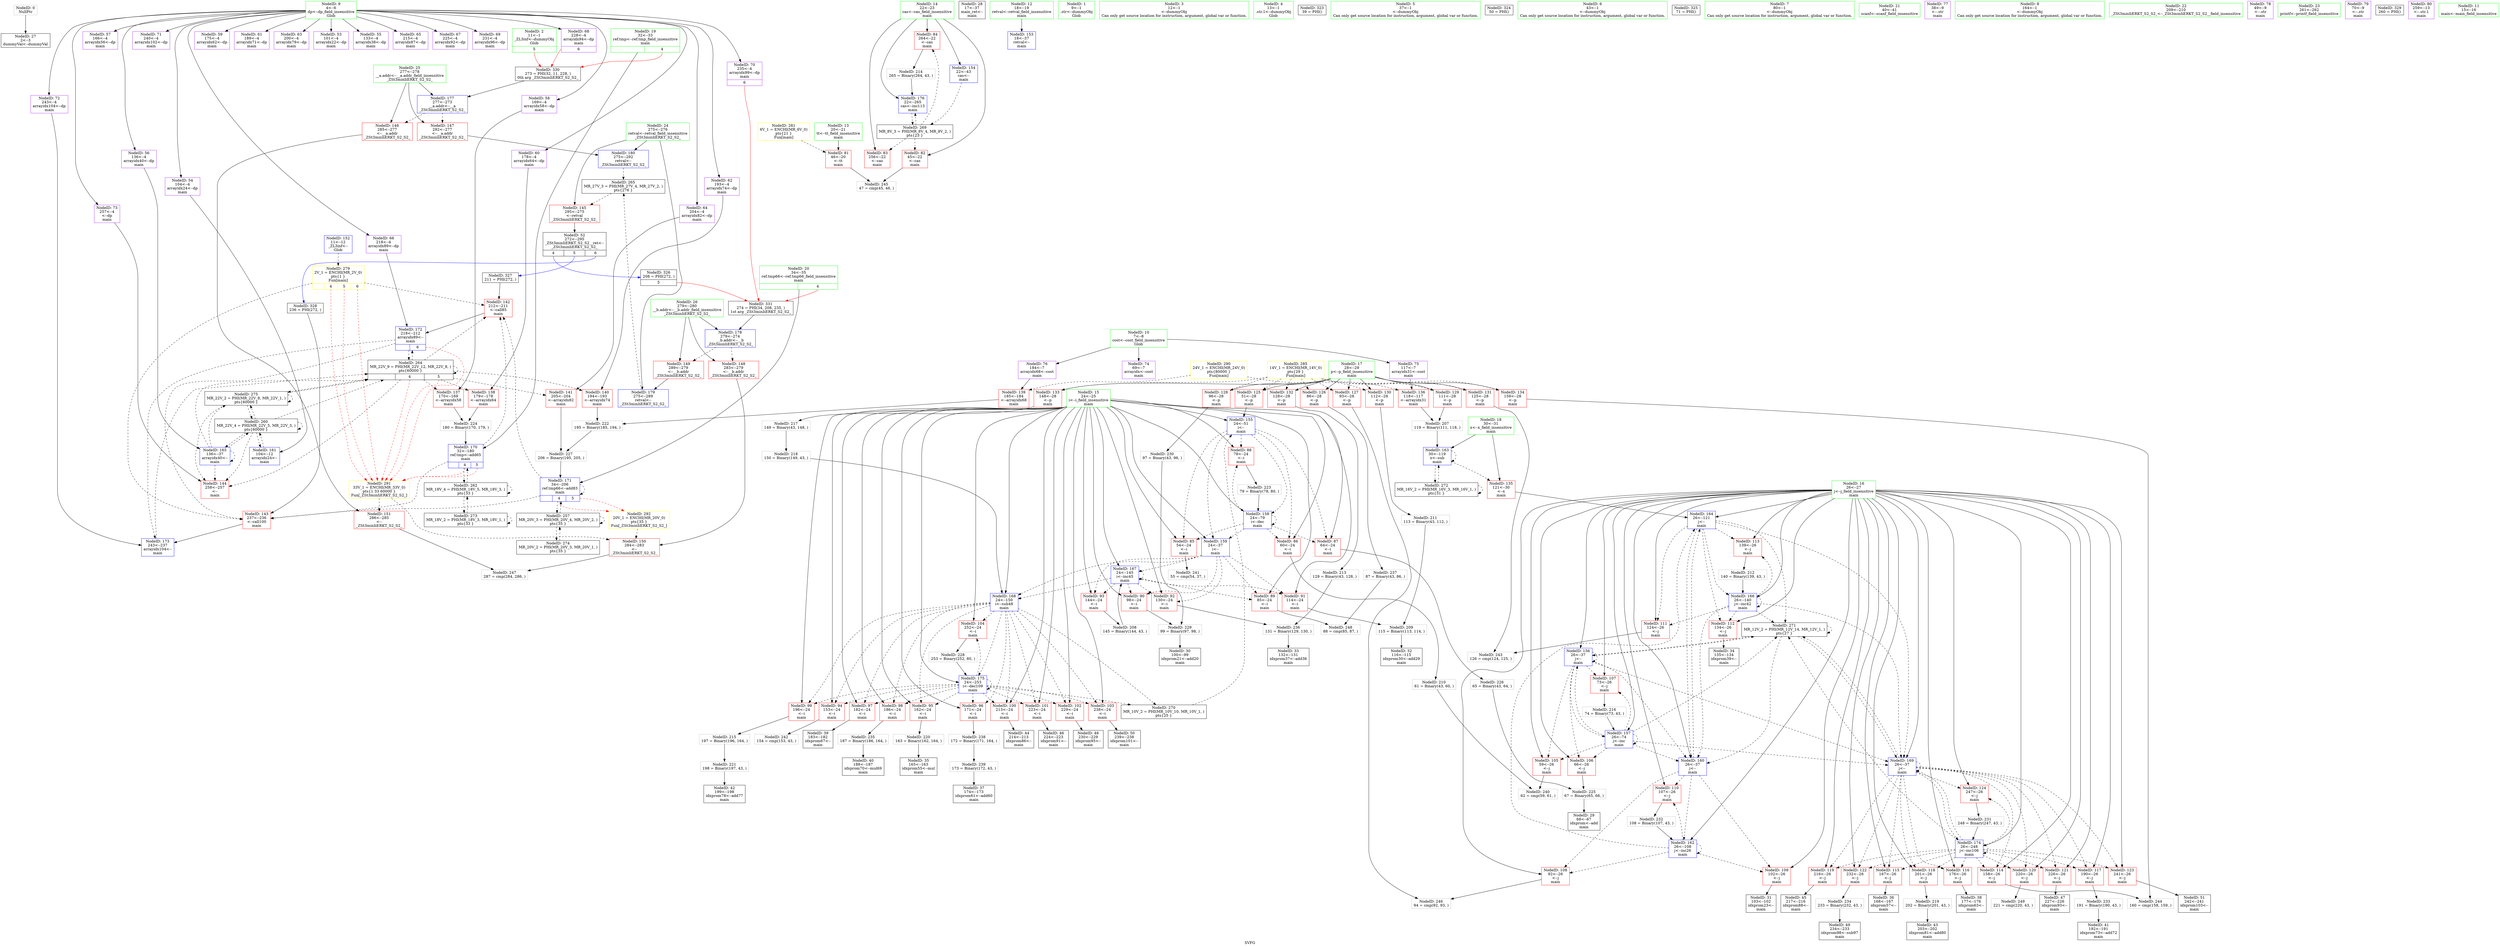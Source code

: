 digraph "SVFG" {
	label="SVFG";

	Node0x55b92430b170 [shape=record,color=grey,label="{NodeID: 0\nNullPtr}"];
	Node0x55b92430b170 -> Node0x55b92432ca40[style=solid];
	Node0x55b9243366d0 [shape=record,color=blue,label="{NodeID: 180\n275\<--292\nretval\<--\n_ZSt3minIiERKT_S2_S2_\n}"];
	Node0x55b9243366d0 -> Node0x55b92434bfc0[style=dashed];
	Node0x55b92432dc20 [shape=record,color=red,label="{NodeID: 97\n182\<--24\n\<--i\nmain\n}"];
	Node0x55b92432dc20 -> Node0x55b92432d400[style=solid];
	Node0x55b92430eec0 [shape=record,color=green,label="{NodeID: 14\n22\<--23\ncas\<--cas_field_insensitive\nmain\n}"];
	Node0x55b92430eec0 -> Node0x55b924330710[style=solid];
	Node0x55b92430eec0 -> Node0x55b9243307e0[style=solid];
	Node0x55b92430eec0 -> Node0x55b9243308b0[style=solid];
	Node0x55b92430eec0 -> Node0x55b9243351b0[style=solid];
	Node0x55b92430eec0 -> Node0x55b924336390[style=solid];
	Node0x55b92432e780 [shape=record,color=red,label="{NodeID: 111\n124\<--26\n\<--j\nmain\n}"];
	Node0x55b92432e780 -> Node0x55b924332a40[style=solid];
	Node0x55b92432cb10 [shape=record,color=black,label="{NodeID: 28\n17\<--37\nmain_ret\<--\nmain\n}"];
	Node0x55b924351e80 [shape=record,color=yellow,style=double,label="{NodeID: 291\n33V_1 = ENCHI(MR_33V_0)\npts\{1 33 60000 \}\nFun[_ZSt3minIiERKT_S2_S2_]}"];
	Node0x55b924351e80 -> Node0x55b924334e70[style=dashed];
	Node0x55b924351e80 -> Node0x55b924334f40[style=dashed];
	Node0x55b924339210 [shape=record,color=grey,label="{NodeID: 208\n145 = Binary(144, 43, )\n}"];
	Node0x55b924339210 -> Node0x55b924335c40[style=solid];
	Node0x55b924333a20 [shape=record,color=red,label="{NodeID: 125\n51\<--28\n\<--p\nmain\n}"];
	Node0x55b924333a20 -> Node0x55b924335280[style=solid];
	Node0x55b92432d670 [shape=record,color=black,label="{NodeID: 42\n199\<--198\nidxprom78\<--add77\nmain\n}"];
	Node0x55b92433a710 [shape=record,color=grey,label="{NodeID: 222\n195 = Binary(185, 194, )\n}"];
	Node0x55b92433a710 -> Node0x55b92433ae90[style=solid];
	Node0x55b924334580 [shape=record,color=red,label="{NodeID: 139\n185\<--184\n\<--arrayidx68\nmain\n}"];
	Node0x55b924334580 -> Node0x55b92433a710[style=solid];
	Node0x55b92432f1f0 [shape=record,color=purple,label="{NodeID: 56\n136\<--4\narrayidx40\<--dp\nmain\n}"];
	Node0x55b92432f1f0 -> Node0x55b924335aa0[style=solid];
	Node0x55b92433bc10 [shape=record,color=grey,label="{NodeID: 236\n131 = Binary(129, 130, )\n}"];
	Node0x55b92433bc10 -> Node0x55b92432cf20[style=solid];
	Node0x55b9243350e0 [shape=record,color=blue,label="{NodeID: 153\n18\<--37\nretval\<--\nmain\n}"];
	Node0x55b92432fd50 [shape=record,color=purple,label="{NodeID: 70\n235\<--4\narrayidx99\<--dp\nmain\n|{<s0>6}}"];
	Node0x55b92432fd50:s0 -> Node0x55b924363d20[style=solid,color=red];
	Node0x55b924335c40 [shape=record,color=blue,label="{NodeID: 167\n24\<--145\ni\<--inc45\nmain\n}"];
	Node0x55b924335c40 -> Node0x55b924330cc0[style=dashed];
	Node0x55b924335c40 -> Node0x55b924330d90[style=dashed];
	Node0x55b924335c40 -> Node0x55b924330e60[style=dashed];
	Node0x55b924335c40 -> Node0x55b924330f30[style=dashed];
	Node0x55b924335c40 -> Node0x55b924331000[style=dashed];
	Node0x55b924335c40 -> Node0x55b924335c40[style=dashed];
	Node0x55b924335c40 -> Node0x55b924335d10[style=dashed];
	Node0x55b9243308b0 [shape=record,color=red,label="{NodeID: 84\n264\<--22\n\<--cas\nmain\n}"];
	Node0x55b9243308b0 -> Node0x55b924339b10[style=solid];
	Node0x55b92430f530 [shape=record,color=green,label="{NodeID: 1\n9\<--1\n.str\<--dummyObj\nGlob }"];
	Node0x55b92434bac0 [shape=record,color=black,label="{NodeID: 264\nMR_22V_9 = PHI(MR_22V_12, MR_22V_8, )\npts\{60000 \}\n|{|<s9>4|<s10>5}}"];
	Node0x55b92434bac0 -> Node0x55b9243343e0[style=dashed];
	Node0x55b92434bac0 -> Node0x55b9243344b0[style=dashed];
	Node0x55b92434bac0 -> Node0x55b924334650[style=dashed];
	Node0x55b92434bac0 -> Node0x55b924334720[style=dashed];
	Node0x55b92434bac0 -> Node0x55b9243347f0[style=dashed];
	Node0x55b92434bac0 -> Node0x55b924334990[style=dashed];
	Node0x55b92434bac0 -> Node0x55b924336050[style=dashed];
	Node0x55b92434bac0 -> Node0x55b92434bac0[style=dashed];
	Node0x55b92434bac0 -> Node0x55b92434f5c0[style=dashed];
	Node0x55b92434bac0:s9 -> Node0x55b924351e80[style=dashed,color=red];
	Node0x55b92434bac0:s10 -> Node0x55b924351e80[style=dashed,color=red];
	Node0x55b92432dcf0 [shape=record,color=red,label="{NodeID: 98\n186\<--24\n\<--i\nmain\n}"];
	Node0x55b92432dcf0 -> Node0x55b92433ba90[style=solid];
	Node0x55b92430ef90 [shape=record,color=green,label="{NodeID: 15\n24\<--25\ni\<--i_field_insensitive\nmain\n}"];
	Node0x55b92430ef90 -> Node0x55b924330980[style=solid];
	Node0x55b92430ef90 -> Node0x55b924330a50[style=solid];
	Node0x55b92430ef90 -> Node0x55b924330b20[style=solid];
	Node0x55b92430ef90 -> Node0x55b924330bf0[style=solid];
	Node0x55b92430ef90 -> Node0x55b924330cc0[style=solid];
	Node0x55b92430ef90 -> Node0x55b924330d90[style=solid];
	Node0x55b92430ef90 -> Node0x55b924330e60[style=solid];
	Node0x55b92430ef90 -> Node0x55b924330f30[style=solid];
	Node0x55b92430ef90 -> Node0x55b924331000[style=solid];
	Node0x55b92430ef90 -> Node0x55b9243310d0[style=solid];
	Node0x55b92430ef90 -> Node0x55b9243311a0[style=solid];
	Node0x55b92430ef90 -> Node0x55b92432db50[style=solid];
	Node0x55b92430ef90 -> Node0x55b92432dc20[style=solid];
	Node0x55b92430ef90 -> Node0x55b92432dcf0[style=solid];
	Node0x55b92430ef90 -> Node0x55b92432ddc0[style=solid];
	Node0x55b92430ef90 -> Node0x55b92432de90[style=solid];
	Node0x55b92430ef90 -> Node0x55b92432df60[style=solid];
	Node0x55b92430ef90 -> Node0x55b92432e030[style=solid];
	Node0x55b92430ef90 -> Node0x55b92432e100[style=solid];
	Node0x55b92430ef90 -> Node0x55b92432e1d0[style=solid];
	Node0x55b92430ef90 -> Node0x55b924335280[style=solid];
	Node0x55b92430ef90 -> Node0x55b9243354f0[style=solid];
	Node0x55b92430ef90 -> Node0x55b9243355c0[style=solid];
	Node0x55b92430ef90 -> Node0x55b924335c40[style=solid];
	Node0x55b92430ef90 -> Node0x55b924335d10[style=solid];
	Node0x55b92430ef90 -> Node0x55b9243362c0[style=solid];
	Node0x55b92432e850 [shape=record,color=red,label="{NodeID: 112\n134\<--26\n\<--j\nmain\n}"];
	Node0x55b92432e850 -> Node0x55b92432cff0[style=solid];
	Node0x55b92432cbe0 [shape=record,color=black,label="{NodeID: 29\n68\<--67\nidxprom\<--add\nmain\n}"];
	Node0x55b924351fc0 [shape=record,color=yellow,style=double,label="{NodeID: 292\n20V_1 = ENCHI(MR_20V_0)\npts\{35 \}\nFun[_ZSt3minIiERKT_S2_S2_]}"];
	Node0x55b924351fc0 -> Node0x55b924334e70[style=dashed];
	Node0x55b924339390 [shape=record,color=grey,label="{NodeID: 209\n115 = Binary(113, 114, )\n}"];
	Node0x55b924339390 -> Node0x55b92432ce50[style=solid];
	Node0x55b924333af0 [shape=record,color=red,label="{NodeID: 126\n86\<--28\n\<--p\nmain\n}"];
	Node0x55b924333af0 -> Node0x55b92433bd90[style=solid];
	Node0x55b92432d740 [shape=record,color=black,label="{NodeID: 43\n203\<--202\nidxprom81\<--add80\nmain\n}"];
	Node0x55b92433a890 [shape=record,color=grey,label="{NodeID: 223\n79 = Binary(78, 80, )\n}"];
	Node0x55b92433a890 -> Node0x55b9243354f0[style=solid];
	Node0x55b924334650 [shape=record,color=red,label="{NodeID: 140\n194\<--193\n\<--arrayidx74\nmain\n}"];
	Node0x55b924334650 -> Node0x55b92433a710[style=solid];
	Node0x55b92432f2c0 [shape=record,color=purple,label="{NodeID: 57\n166\<--4\narrayidx56\<--dp\nmain\n}"];
	Node0x55b92433bd90 [shape=record,color=grey,label="{NodeID: 237\n87 = Binary(43, 86, )\n}"];
	Node0x55b92433bd90 -> Node0x55b9243331c0[style=solid];
	Node0x55b9243351b0 [shape=record,color=blue,label="{NodeID: 154\n22\<--43\ncas\<--\nmain\n}"];
	Node0x55b9243351b0 -> Node0x55b92434d3c0[style=dashed];
	Node0x55b92432fe20 [shape=record,color=purple,label="{NodeID: 71\n240\<--4\narrayidx102\<--dp\nmain\n}"];
	Node0x55b924335d10 [shape=record,color=blue,label="{NodeID: 168\n24\<--150\ni\<--sub48\nmain\n}"];
	Node0x55b924335d10 -> Node0x55b9243310d0[style=dashed];
	Node0x55b924335d10 -> Node0x55b9243311a0[style=dashed];
	Node0x55b924335d10 -> Node0x55b92432db50[style=dashed];
	Node0x55b924335d10 -> Node0x55b92432dc20[style=dashed];
	Node0x55b924335d10 -> Node0x55b92432dcf0[style=dashed];
	Node0x55b924335d10 -> Node0x55b92432ddc0[style=dashed];
	Node0x55b924335d10 -> Node0x55b92432de90[style=dashed];
	Node0x55b924335d10 -> Node0x55b92432df60[style=dashed];
	Node0x55b924335d10 -> Node0x55b92432e030[style=dashed];
	Node0x55b924335d10 -> Node0x55b92432e100[style=dashed];
	Node0x55b924335d10 -> Node0x55b92432e1d0[style=dashed];
	Node0x55b924335d10 -> Node0x55b9243362c0[style=dashed];
	Node0x55b924335d10 -> Node0x55b92434e0d0[style=dashed];
	Node0x55b924330980 [shape=record,color=red,label="{NodeID: 85\n54\<--24\n\<--i\nmain\n}"];
	Node0x55b924330980 -> Node0x55b924332740[style=solid];
	Node0x55b92430e8c0 [shape=record,color=green,label="{NodeID: 2\n11\<--1\n_ZL3inf\<--dummyObj\nGlob |{<s0>5}}"];
	Node0x55b92430e8c0:s0 -> Node0x55b924363a10[style=solid,color=red];
	Node0x55b92434bfc0 [shape=record,color=black,label="{NodeID: 265\nMR_27V_3 = PHI(MR_27V_4, MR_27V_2, )\npts\{276 \}\n}"];
	Node0x55b92434bfc0 -> Node0x55b924334a60[style=dashed];
	Node0x55b92432ddc0 [shape=record,color=red,label="{NodeID: 99\n196\<--24\n\<--i\nmain\n}"];
	Node0x55b92432ddc0 -> Node0x55b924339c90[style=solid];
	Node0x55b92430f060 [shape=record,color=green,label="{NodeID: 16\n26\<--27\nj\<--j_field_insensitive\nmain\n}"];
	Node0x55b92430f060 -> Node0x55b92432e2a0[style=solid];
	Node0x55b92430f060 -> Node0x55b92432e370[style=solid];
	Node0x55b92430f060 -> Node0x55b92432e440[style=solid];
	Node0x55b92430f060 -> Node0x55b92432e510[style=solid];
	Node0x55b92430f060 -> Node0x55b92432e5e0[style=solid];
	Node0x55b92430f060 -> Node0x55b92432e6b0[style=solid];
	Node0x55b92430f060 -> Node0x55b92432e780[style=solid];
	Node0x55b92430f060 -> Node0x55b92432e850[style=solid];
	Node0x55b92430f060 -> Node0x55b92432e920[style=solid];
	Node0x55b92430f060 -> Node0x55b92432e9f0[style=solid];
	Node0x55b92430f060 -> Node0x55b92432eac0[style=solid];
	Node0x55b92430f060 -> Node0x55b9243332d0[style=solid];
	Node0x55b92430f060 -> Node0x55b9243333a0[style=solid];
	Node0x55b92430f060 -> Node0x55b924333470[style=solid];
	Node0x55b92430f060 -> Node0x55b924333540[style=solid];
	Node0x55b92430f060 -> Node0x55b924333610[style=solid];
	Node0x55b92430f060 -> Node0x55b9243336e0[style=solid];
	Node0x55b92430f060 -> Node0x55b9243337b0[style=solid];
	Node0x55b92430f060 -> Node0x55b924333880[style=solid];
	Node0x55b92430f060 -> Node0x55b924333950[style=solid];
	Node0x55b92430f060 -> Node0x55b924335350[style=solid];
	Node0x55b92430f060 -> Node0x55b924335420[style=solid];
	Node0x55b92430f060 -> Node0x55b924335690[style=solid];
	Node0x55b92430f060 -> Node0x55b924335830[style=solid];
	Node0x55b92430f060 -> Node0x55b9243359d0[style=solid];
	Node0x55b92430f060 -> Node0x55b924335b70[style=solid];
	Node0x55b92430f060 -> Node0x55b924335de0[style=solid];
	Node0x55b92430f060 -> Node0x55b9243361f0[style=solid];
	Node0x55b9243509c0 [shape=record,color=yellow,style=double,label="{NodeID: 279\n2V_1 = ENCHI(MR_2V_0)\npts\{1 \}\nFun[main]|{|<s2>4|<s3>5|<s4>6}}"];
	Node0x55b9243509c0 -> Node0x55b9243347f0[style=dashed];
	Node0x55b9243509c0 -> Node0x55b9243348c0[style=dashed];
	Node0x55b9243509c0:s2 -> Node0x55b924351e80[style=dashed,color=red];
	Node0x55b9243509c0:s3 -> Node0x55b924351e80[style=dashed,color=red];
	Node0x55b9243509c0:s4 -> Node0x55b924351e80[style=dashed,color=red];
	Node0x55b92432e920 [shape=record,color=red,label="{NodeID: 113\n139\<--26\n\<--j\nmain\n}"];
	Node0x55b92432e920 -> Node0x55b924339810[style=solid];
	Node0x55b92432ccb0 [shape=record,color=black,label="{NodeID: 30\n100\<--99\nidxprom21\<--add20\nmain\n}"];
	Node0x55b924339510 [shape=record,color=grey,label="{NodeID: 210\n61 = Binary(43, 60, )\n}"];
	Node0x55b924339510 -> Node0x55b9243325c0[style=solid];
	Node0x55b924333bc0 [shape=record,color=red,label="{NodeID: 127\n93\<--28\n\<--p\nmain\n}"];
	Node0x55b924333bc0 -> Node0x55b924332ec0[style=solid];
	Node0x55b92432d810 [shape=record,color=black,label="{NodeID: 44\n214\<--213\nidxprom86\<--\nmain\n}"];
	Node0x55b92433aa10 [shape=record,color=grey,label="{NodeID: 224\n180 = Binary(170, 179, )\n}"];
	Node0x55b92433aa10 -> Node0x55b924335eb0[style=solid];
	Node0x55b924334720 [shape=record,color=red,label="{NodeID: 141\n205\<--204\n\<--arrayidx82\nmain\n}"];
	Node0x55b924334720 -> Node0x55b92433ae90[style=solid];
	Node0x55b92432f390 [shape=record,color=purple,label="{NodeID: 58\n169\<--4\narrayidx58\<--dp\nmain\n}"];
	Node0x55b92432f390 -> Node0x55b9243343e0[style=solid];
	Node0x55b9243322c0 [shape=record,color=grey,label="{NodeID: 238\n172 = Binary(171, 164, )\n}"];
	Node0x55b9243322c0 -> Node0x55b924332440[style=solid];
	Node0x55b924335280 [shape=record,color=blue,label="{NodeID: 155\n24\<--51\ni\<--\nmain\n}"];
	Node0x55b924335280 -> Node0x55b924330980[style=dashed];
	Node0x55b924335280 -> Node0x55b924330a50[style=dashed];
	Node0x55b924335280 -> Node0x55b924330b20[style=dashed];
	Node0x55b924335280 -> Node0x55b924330bf0[style=dashed];
	Node0x55b924335280 -> Node0x55b9243354f0[style=dashed];
	Node0x55b924335280 -> Node0x55b9243355c0[style=dashed];
	Node0x55b92432fef0 [shape=record,color=purple,label="{NodeID: 72\n243\<--4\narrayidx104\<--dp\nmain\n}"];
	Node0x55b92432fef0 -> Node0x55b924336120[style=solid];
	Node0x55b924335de0 [shape=record,color=blue,label="{NodeID: 169\n26\<--37\nj\<--\nmain\n}"];
	Node0x55b924335de0 -> Node0x55b92432e9f0[style=dashed];
	Node0x55b924335de0 -> Node0x55b92432eac0[style=dashed];
	Node0x55b924335de0 -> Node0x55b9243332d0[style=dashed];
	Node0x55b924335de0 -> Node0x55b9243333a0[style=dashed];
	Node0x55b924335de0 -> Node0x55b924333470[style=dashed];
	Node0x55b924335de0 -> Node0x55b924333540[style=dashed];
	Node0x55b924335de0 -> Node0x55b924333610[style=dashed];
	Node0x55b924335de0 -> Node0x55b9243336e0[style=dashed];
	Node0x55b924335de0 -> Node0x55b9243337b0[style=dashed];
	Node0x55b924335de0 -> Node0x55b924333880[style=dashed];
	Node0x55b924335de0 -> Node0x55b924333950[style=dashed];
	Node0x55b924335de0 -> Node0x55b924335de0[style=dashed];
	Node0x55b924335de0 -> Node0x55b9243361f0[style=dashed];
	Node0x55b924335de0 -> Node0x55b92434e1c0[style=dashed];
	Node0x55b924330a50 [shape=record,color=red,label="{NodeID: 86\n60\<--24\n\<--i\nmain\n}"];
	Node0x55b924330a50 -> Node0x55b924339510[style=solid];
	Node0x55b92430e950 [shape=record,color=green,label="{NodeID: 3\n12\<--1\n\<--dummyObj\nCan only get source location for instruction, argument, global var or function.}"];
	Node0x55b92432de90 [shape=record,color=red,label="{NodeID: 100\n213\<--24\n\<--i\nmain\n}"];
	Node0x55b92432de90 -> Node0x55b92432d810[style=solid];
	Node0x55b92432c360 [shape=record,color=green,label="{NodeID: 17\n28\<--29\np\<--p_field_insensitive\nmain\n}"];
	Node0x55b92432c360 -> Node0x55b924333a20[style=solid];
	Node0x55b92432c360 -> Node0x55b924333af0[style=solid];
	Node0x55b92432c360 -> Node0x55b924333bc0[style=solid];
	Node0x55b92432c360 -> Node0x55b924333c90[style=solid];
	Node0x55b92432c360 -> Node0x55b924333d60[style=solid];
	Node0x55b92432c360 -> Node0x55b924333e30[style=solid];
	Node0x55b92432c360 -> Node0x55b924333f00[style=solid];
	Node0x55b92432c360 -> Node0x55b924333fd0[style=solid];
	Node0x55b92432c360 -> Node0x55b9243340a0[style=solid];
	Node0x55b92432c360 -> Node0x55b924334170[style=solid];
	Node0x55b92432e9f0 [shape=record,color=red,label="{NodeID: 114\n158\<--26\n\<--j\nmain\n}"];
	Node0x55b92432e9f0 -> Node0x55b924332bc0[style=solid];
	Node0x55b92432cd80 [shape=record,color=black,label="{NodeID: 31\n103\<--102\nidxprom23\<--\nmain\n}"];
	Node0x55b924339690 [shape=record,color=grey,label="{NodeID: 211\n113 = Binary(43, 112, )\n}"];
	Node0x55b924339690 -> Node0x55b924339390[style=solid];
	Node0x55b924333c90 [shape=record,color=red,label="{NodeID: 128\n96\<--28\n\<--p\nmain\n}"];
	Node0x55b924333c90 -> Node0x55b92433b310[style=solid];
	Node0x55b92432d8e0 [shape=record,color=black,label="{NodeID: 45\n217\<--216\nidxprom88\<--\nmain\n}"];
	Node0x55b92433ab90 [shape=record,color=grey,label="{NodeID: 225\n67 = Binary(65, 66, )\n}"];
	Node0x55b92433ab90 -> Node0x55b92432cbe0[style=solid];
	Node0x55b9243347f0 [shape=record,color=red,label="{NodeID: 142\n212\<--211\n\<--call85\nmain\n}"];
	Node0x55b9243347f0 -> Node0x55b924336050[style=solid];
	Node0x55b92432f460 [shape=record,color=purple,label="{NodeID: 59\n175\<--4\narrayidx62\<--dp\nmain\n}"];
	Node0x55b924332440 [shape=record,color=grey,label="{NodeID: 239\n173 = Binary(172, 43, )\n}"];
	Node0x55b924332440 -> Node0x55b92432d260[style=solid];
	Node0x55b924335350 [shape=record,color=blue,label="{NodeID: 156\n26\<--37\nj\<--\nmain\n}"];
	Node0x55b924335350 -> Node0x55b92432e2a0[style=dashed];
	Node0x55b924335350 -> Node0x55b92432e370[style=dashed];
	Node0x55b924335350 -> Node0x55b92432e440[style=dashed];
	Node0x55b924335350 -> Node0x55b924335350[style=dashed];
	Node0x55b924335350 -> Node0x55b924335420[style=dashed];
	Node0x55b924335350 -> Node0x55b924335690[style=dashed];
	Node0x55b924335350 -> Node0x55b924335de0[style=dashed];
	Node0x55b924335350 -> Node0x55b92434e1c0[style=dashed];
	Node0x55b92432ffc0 [shape=record,color=purple,label="{NodeID: 73\n257\<--4\n\<--dp\nmain\n}"];
	Node0x55b92432ffc0 -> Node0x55b924334990[style=solid];
	Node0x55b924335eb0 [shape=record,color=blue,label="{NodeID: 170\n32\<--180\nref.tmp\<--add65\nmain\n|{|<s3>4|<s4>5}}"];
	Node0x55b924335eb0 -> Node0x55b9243347f0[style=dashed];
	Node0x55b924335eb0 -> Node0x55b9243348c0[style=dashed];
	Node0x55b924335eb0 -> Node0x55b92434b0c0[style=dashed];
	Node0x55b924335eb0:s3 -> Node0x55b924351e80[style=dashed,color=red];
	Node0x55b924335eb0:s4 -> Node0x55b924351e80[style=dashed,color=red];
	Node0x55b924330b20 [shape=record,color=red,label="{NodeID: 87\n64\<--24\n\<--i\nmain\n}"];
	Node0x55b924330b20 -> Node0x55b92433ad10[style=solid];
	Node0x55b92430e020 [shape=record,color=green,label="{NodeID: 4\n13\<--1\n.str.1\<--dummyObj\nGlob }"];
	Node0x55b92432df60 [shape=record,color=red,label="{NodeID: 101\n223\<--24\n\<--i\nmain\n}"];
	Node0x55b92432df60 -> Node0x55b92432d9b0[style=solid];
	Node0x55b92432c3f0 [shape=record,color=green,label="{NodeID: 18\n30\<--31\nx\<--x_field_insensitive\nmain\n}"];
	Node0x55b92432c3f0 -> Node0x55b924334240[style=solid];
	Node0x55b92432c3f0 -> Node0x55b924335900[style=solid];
	Node0x55b9243515c0 [shape=record,color=yellow,style=double,label="{NodeID: 281\n6V_1 = ENCHI(MR_6V_0)\npts\{21 \}\nFun[main]}"];
	Node0x55b9243515c0 -> Node0x55b924330640[style=dashed];
	Node0x55b92432eac0 [shape=record,color=red,label="{NodeID: 115\n167\<--26\n\<--j\nmain\n}"];
	Node0x55b92432eac0 -> Node0x55b92432d190[style=solid];
	Node0x55b92432ce50 [shape=record,color=black,label="{NodeID: 32\n116\<--115\nidxprom30\<--add29\nmain\n}"];
	Node0x55b924339810 [shape=record,color=grey,label="{NodeID: 212\n140 = Binary(139, 43, )\n}"];
	Node0x55b924339810 -> Node0x55b924335b70[style=solid];
	Node0x55b924333d60 [shape=record,color=red,label="{NodeID: 129\n111\<--28\n\<--p\nmain\n}"];
	Node0x55b924333d60 -> Node0x55b924339090[style=solid];
	Node0x55b92432d9b0 [shape=record,color=black,label="{NodeID: 46\n224\<--223\nidxprom91\<--\nmain\n}"];
	Node0x55b92433ad10 [shape=record,color=grey,label="{NodeID: 226\n65 = Binary(43, 64, )\n}"];
	Node0x55b92433ad10 -> Node0x55b92433ab90[style=solid];
	Node0x55b9243348c0 [shape=record,color=red,label="{NodeID: 143\n237\<--236\n\<--call100\nmain\n}"];
	Node0x55b9243348c0 -> Node0x55b924336120[style=solid];
	Node0x55b92432f530 [shape=record,color=purple,label="{NodeID: 60\n178\<--4\narrayidx64\<--dp\nmain\n}"];
	Node0x55b92432f530 -> Node0x55b9243344b0[style=solid];
	Node0x55b92408e890 [shape=record,color=black,label="{NodeID: 323\n39 = PHI()\n}"];
	Node0x55b9243325c0 [shape=record,color=grey,label="{NodeID: 240\n62 = cmp(59, 61, )\n}"];
	Node0x55b924335420 [shape=record,color=blue,label="{NodeID: 157\n26\<--74\nj\<--inc\nmain\n}"];
	Node0x55b924335420 -> Node0x55b92432e2a0[style=dashed];
	Node0x55b924335420 -> Node0x55b92432e370[style=dashed];
	Node0x55b924335420 -> Node0x55b92432e440[style=dashed];
	Node0x55b924335420 -> Node0x55b924335350[style=dashed];
	Node0x55b924335420 -> Node0x55b924335420[style=dashed];
	Node0x55b924335420 -> Node0x55b924335690[style=dashed];
	Node0x55b924335420 -> Node0x55b924335de0[style=dashed];
	Node0x55b924335420 -> Node0x55b92434e1c0[style=dashed];
	Node0x55b924330090 [shape=record,color=purple,label="{NodeID: 74\n69\<--7\narrayidx\<--cost\nmain\n}"];
	Node0x55b924335f80 [shape=record,color=blue,label="{NodeID: 171\n34\<--206\nref.tmp66\<--add83\nmain\n|{|<s4>4|<s5>5}}"];
	Node0x55b924335f80 -> Node0x55b9243347f0[style=dashed];
	Node0x55b924335f80 -> Node0x55b9243348c0[style=dashed];
	Node0x55b924335f80 -> Node0x55b924335f80[style=dashed];
	Node0x55b924335f80 -> Node0x55b9243497c0[style=dashed];
	Node0x55b924335f80:s4 -> Node0x55b924351fc0[style=dashed,color=red];
	Node0x55b924335f80:s5 -> Node0x55b924351fc0[style=dashed,color=red];
	Node0x55b924330bf0 [shape=record,color=red,label="{NodeID: 88\n78\<--24\n\<--i\nmain\n}"];
	Node0x55b924330bf0 -> Node0x55b92433a890[style=solid];
	Node0x55b92430e0b0 [shape=record,color=green,label="{NodeID: 5\n37\<--1\n\<--dummyObj\nCan only get source location for instruction, argument, global var or function.}"];
	Node0x55b92432e030 [shape=record,color=red,label="{NodeID: 102\n229\<--24\n\<--i\nmain\n}"];
	Node0x55b92432e030 -> Node0x55b92432eb70[style=solid];
	Node0x55b92432c480 [shape=record,color=green,label="{NodeID: 19\n32\<--33\nref.tmp\<--ref.tmp_field_insensitive\nmain\n|{|<s1>4}}"];
	Node0x55b92432c480 -> Node0x55b924335eb0[style=solid];
	Node0x55b92432c480:s1 -> Node0x55b924363a10[style=solid,color=red];
	Node0x55b9243332d0 [shape=record,color=red,label="{NodeID: 116\n176\<--26\n\<--j\nmain\n}"];
	Node0x55b9243332d0 -> Node0x55b92432d330[style=solid];
	Node0x55b92432cf20 [shape=record,color=black,label="{NodeID: 33\n132\<--131\nidxprom37\<--add36\nmain\n}"];
	Node0x55b924339990 [shape=record,color=grey,label="{NodeID: 213\n129 = Binary(43, 128, )\n}"];
	Node0x55b924339990 -> Node0x55b92433bc10[style=solid];
	Node0x55b924333e30 [shape=record,color=red,label="{NodeID: 130\n112\<--28\n\<--p\nmain\n}"];
	Node0x55b924333e30 -> Node0x55b924339690[style=solid];
	Node0x55b92432da80 [shape=record,color=black,label="{NodeID: 47\n227\<--226\nidxprom93\<--\nmain\n}"];
	Node0x55b92433ae90 [shape=record,color=grey,label="{NodeID: 227\n206 = Binary(195, 205, )\n}"];
	Node0x55b92433ae90 -> Node0x55b924335f80[style=solid];
	Node0x55b924334990 [shape=record,color=red,label="{NodeID: 144\n258\<--257\n\<--\nmain\n}"];
	Node0x55b92432f600 [shape=record,color=purple,label="{NodeID: 61\n189\<--4\narrayidx71\<--dp\nmain\n}"];
	Node0x55b924362bb0 [shape=record,color=black,label="{NodeID: 324\n50 = PHI()\n}"];
	Node0x55b924332740 [shape=record,color=grey,label="{NodeID: 241\n55 = cmp(54, 37, )\n}"];
	Node0x55b9243354f0 [shape=record,color=blue,label="{NodeID: 158\n24\<--79\ni\<--dec\nmain\n}"];
	Node0x55b9243354f0 -> Node0x55b924330980[style=dashed];
	Node0x55b9243354f0 -> Node0x55b924330a50[style=dashed];
	Node0x55b9243354f0 -> Node0x55b924330b20[style=dashed];
	Node0x55b9243354f0 -> Node0x55b924330bf0[style=dashed];
	Node0x55b9243354f0 -> Node0x55b9243354f0[style=dashed];
	Node0x55b9243354f0 -> Node0x55b9243355c0[style=dashed];
	Node0x55b924330160 [shape=record,color=purple,label="{NodeID: 75\n117\<--7\narrayidx31\<--cost\nmain\n}"];
	Node0x55b924330160 -> Node0x55b924334310[style=solid];
	Node0x55b924336050 [shape=record,color=blue,label="{NodeID: 172\n218\<--212\narrayidx89\<--\nmain\n|{|<s3>6}}"];
	Node0x55b924336050 -> Node0x55b9243348c0[style=dashed];
	Node0x55b924336050 -> Node0x55b924336120[style=dashed];
	Node0x55b924336050 -> Node0x55b92434bac0[style=dashed];
	Node0x55b924336050:s3 -> Node0x55b924351e80[style=dashed,color=red];
	Node0x55b924330cc0 [shape=record,color=red,label="{NodeID: 89\n85\<--24\n\<--i\nmain\n}"];
	Node0x55b924330cc0 -> Node0x55b9243331c0[style=solid];
	Node0x55b92430e140 [shape=record,color=green,label="{NodeID: 6\n43\<--1\n\<--dummyObj\nCan only get source location for instruction, argument, global var or function.}"];
	Node0x55b92434d3c0 [shape=record,color=black,label="{NodeID: 269\nMR_8V_3 = PHI(MR_8V_4, MR_8V_2, )\npts\{23 \}\n}"];
	Node0x55b92434d3c0 -> Node0x55b924330710[style=dashed];
	Node0x55b92434d3c0 -> Node0x55b9243307e0[style=dashed];
	Node0x55b92434d3c0 -> Node0x55b9243308b0[style=dashed];
	Node0x55b92434d3c0 -> Node0x55b924336390[style=dashed];
	Node0x55b92432e100 [shape=record,color=red,label="{NodeID: 103\n238\<--24\n\<--i\nmain\n}"];
	Node0x55b92432e100 -> Node0x55b92432ed10[style=solid];
	Node0x55b92432c510 [shape=record,color=green,label="{NodeID: 20\n34\<--35\nref.tmp66\<--ref.tmp66_field_insensitive\nmain\n|{|<s1>4}}"];
	Node0x55b92432c510 -> Node0x55b924335f80[style=solid];
	Node0x55b92432c510:s1 -> Node0x55b924363d20[style=solid,color=red];
	Node0x55b9243333a0 [shape=record,color=red,label="{NodeID: 117\n190\<--26\n\<--j\nmain\n}"];
	Node0x55b9243333a0 -> Node0x55b92433b790[style=solid];
	Node0x55b92432cff0 [shape=record,color=black,label="{NodeID: 34\n135\<--134\nidxprom39\<--\nmain\n}"];
	Node0x55b924339b10 [shape=record,color=grey,label="{NodeID: 214\n265 = Binary(264, 43, )\n}"];
	Node0x55b924339b10 -> Node0x55b924336390[style=solid];
	Node0x55b924333f00 [shape=record,color=red,label="{NodeID: 131\n125\<--28\n\<--p\nmain\n}"];
	Node0x55b924333f00 -> Node0x55b924332a40[style=solid];
	Node0x55b92432eb70 [shape=record,color=black,label="{NodeID: 48\n230\<--229\nidxprom95\<--\nmain\n}"];
	Node0x55b92433b010 [shape=record,color=grey,label="{NodeID: 228\n253 = Binary(252, 80, )\n}"];
	Node0x55b92433b010 -> Node0x55b9243362c0[style=solid];
	Node0x55b924334a60 [shape=record,color=red,label="{NodeID: 145\n295\<--275\n\<--retval\n_ZSt3minIiERKT_S2_S2_\n}"];
	Node0x55b924334a60 -> Node0x55b92432eeb0[style=solid];
	Node0x55b92432f6d0 [shape=record,color=purple,label="{NodeID: 62\n193\<--4\narrayidx74\<--dp\nmain\n}"];
	Node0x55b92432f6d0 -> Node0x55b924334650[style=solid];
	Node0x55b924362cb0 [shape=record,color=black,label="{NodeID: 325\n71 = PHI()\n}"];
	Node0x55b9243328c0 [shape=record,color=grey,label="{NodeID: 242\n154 = cmp(153, 43, )\n}"];
	Node0x55b9243355c0 [shape=record,color=blue,label="{NodeID: 159\n24\<--37\ni\<--\nmain\n}"];
	Node0x55b9243355c0 -> Node0x55b924330cc0[style=dashed];
	Node0x55b9243355c0 -> Node0x55b924330d90[style=dashed];
	Node0x55b9243355c0 -> Node0x55b924330e60[style=dashed];
	Node0x55b9243355c0 -> Node0x55b924330f30[style=dashed];
	Node0x55b9243355c0 -> Node0x55b924331000[style=dashed];
	Node0x55b9243355c0 -> Node0x55b924335c40[style=dashed];
	Node0x55b9243355c0 -> Node0x55b924335d10[style=dashed];
	Node0x55b924330230 [shape=record,color=purple,label="{NodeID: 76\n184\<--7\narrayidx68\<--cost\nmain\n}"];
	Node0x55b924330230 -> Node0x55b924334580[style=solid];
	Node0x55b924336120 [shape=record,color=blue,label="{NodeID: 173\n243\<--237\narrayidx104\<--\nmain\n}"];
	Node0x55b924336120 -> Node0x55b92434bac0[style=dashed];
	Node0x55b924330d90 [shape=record,color=red,label="{NodeID: 90\n98\<--24\n\<--i\nmain\n}"];
	Node0x55b924330d90 -> Node0x55b92433b190[style=solid];
	Node0x55b92430ae90 [shape=record,color=green,label="{NodeID: 7\n80\<--1\n\<--dummyObj\nCan only get source location for instruction, argument, global var or function.}"];
	Node0x55b92434e0d0 [shape=record,color=black,label="{NodeID: 270\nMR_10V_2 = PHI(MR_10V_10, MR_10V_1, )\npts\{25 \}\n}"];
	Node0x55b92434e0d0 -> Node0x55b924335280[style=dashed];
	Node0x55b92432e1d0 [shape=record,color=red,label="{NodeID: 104\n252\<--24\n\<--i\nmain\n}"];
	Node0x55b92432e1d0 -> Node0x55b92433b010[style=solid];
	Node0x55b92432c5a0 [shape=record,color=green,label="{NodeID: 21\n40\<--41\nscanf\<--scanf_field_insensitive\n}"];
	Node0x55b924333470 [shape=record,color=red,label="{NodeID: 118\n201\<--26\n\<--j\nmain\n}"];
	Node0x55b924333470 -> Node0x55b92433a290[style=solid];
	Node0x55b92432d0c0 [shape=record,color=black,label="{NodeID: 35\n165\<--163\nidxprom55\<--mul\nmain\n}"];
	Node0x55b924339c90 [shape=record,color=grey,label="{NodeID: 215\n197 = Binary(196, 164, )\n}"];
	Node0x55b924339c90 -> Node0x55b92433a590[style=solid];
	Node0x55b924333fd0 [shape=record,color=red,label="{NodeID: 132\n128\<--28\n\<--p\nmain\n}"];
	Node0x55b924333fd0 -> Node0x55b924339990[style=solid];
	Node0x55b92432ec40 [shape=record,color=black,label="{NodeID: 49\n234\<--233\nidxprom98\<--sub97\nmain\n}"];
	Node0x55b92433b190 [shape=record,color=grey,label="{NodeID: 229\n99 = Binary(97, 98, )\n}"];
	Node0x55b92433b190 -> Node0x55b92432ccb0[style=solid];
	Node0x55b924334b30 [shape=record,color=red,label="{NodeID: 146\n285\<--277\n\<--__a.addr\n_ZSt3minIiERKT_S2_S2_\n}"];
	Node0x55b924334b30 -> Node0x55b924334f40[style=solid];
	Node0x55b92432f7a0 [shape=record,color=purple,label="{NodeID: 63\n200\<--4\narrayidx79\<--dp\nmain\n}"];
	Node0x55b924363510 [shape=record,color=black,label="{NodeID: 326\n208 = PHI(272, )\n|{<s0>5}}"];
	Node0x55b924363510:s0 -> Node0x55b924363d20[style=solid,color=red];
	Node0x55b924332a40 [shape=record,color=grey,label="{NodeID: 243\n126 = cmp(124, 125, )\n}"];
	Node0x55b924335690 [shape=record,color=blue,label="{NodeID: 160\n26\<--37\nj\<--\nmain\n}"];
	Node0x55b924335690 -> Node0x55b92432e510[style=dashed];
	Node0x55b924335690 -> Node0x55b92432e5e0[style=dashed];
	Node0x55b924335690 -> Node0x55b92432e6b0[style=dashed];
	Node0x55b924335690 -> Node0x55b924335830[style=dashed];
	Node0x55b924335690 -> Node0x55b9243359d0[style=dashed];
	Node0x55b924330300 [shape=record,color=purple,label="{NodeID: 77\n38\<--9\n\<--.str\nmain\n}"];
	Node0x55b9243497c0 [shape=record,color=black,label="{NodeID: 257\nMR_20V_3 = PHI(MR_20V_4, MR_20V_2, )\npts\{35 \}\n}"];
	Node0x55b9243497c0 -> Node0x55b924335f80[style=dashed];
	Node0x55b9243497c0 -> Node0x55b9243497c0[style=dashed];
	Node0x55b9243497c0 -> Node0x55b92434f0c0[style=dashed];
	Node0x55b9243361f0 [shape=record,color=blue,label="{NodeID: 174\n26\<--248\nj\<--inc106\nmain\n}"];
	Node0x55b9243361f0 -> Node0x55b92432e9f0[style=dashed];
	Node0x55b9243361f0 -> Node0x55b92432eac0[style=dashed];
	Node0x55b9243361f0 -> Node0x55b9243332d0[style=dashed];
	Node0x55b9243361f0 -> Node0x55b9243333a0[style=dashed];
	Node0x55b9243361f0 -> Node0x55b924333470[style=dashed];
	Node0x55b9243361f0 -> Node0x55b924333540[style=dashed];
	Node0x55b9243361f0 -> Node0x55b924333610[style=dashed];
	Node0x55b9243361f0 -> Node0x55b9243336e0[style=dashed];
	Node0x55b9243361f0 -> Node0x55b9243337b0[style=dashed];
	Node0x55b9243361f0 -> Node0x55b924333880[style=dashed];
	Node0x55b9243361f0 -> Node0x55b924333950[style=dashed];
	Node0x55b9243361f0 -> Node0x55b924335de0[style=dashed];
	Node0x55b9243361f0 -> Node0x55b9243361f0[style=dashed];
	Node0x55b9243361f0 -> Node0x55b92434e1c0[style=dashed];
	Node0x55b924330e60 [shape=record,color=red,label="{NodeID: 91\n114\<--24\n\<--i\nmain\n}"];
	Node0x55b924330e60 -> Node0x55b924339390[style=solid];
	Node0x55b92430af20 [shape=record,color=green,label="{NodeID: 8\n164\<--1\n\<--dummyObj\nCan only get source location for instruction, argument, global var or function.}"];
	Node0x55b92434e1c0 [shape=record,color=black,label="{NodeID: 271\nMR_12V_2 = PHI(MR_12V_14, MR_12V_1, )\npts\{27 \}\n}"];
	Node0x55b92434e1c0 -> Node0x55b924335350[style=dashed];
	Node0x55b92434e1c0 -> Node0x55b924335690[style=dashed];
	Node0x55b92434e1c0 -> Node0x55b924335de0[style=dashed];
	Node0x55b92434e1c0 -> Node0x55b92434e1c0[style=dashed];
	Node0x55b92432e2a0 [shape=record,color=red,label="{NodeID: 105\n59\<--26\n\<--j\nmain\n}"];
	Node0x55b92432e2a0 -> Node0x55b9243325c0[style=solid];
	Node0x55b92432c630 [shape=record,color=green,label="{NodeID: 22\n209\<--210\n_ZSt3minIiERKT_S2_S2_\<--_ZSt3minIiERKT_S2_S2__field_insensitive\n}"];
	Node0x55b924351940 [shape=record,color=yellow,style=double,label="{NodeID: 285\n14V_1 = ENCHI(MR_14V_0)\npts\{29 \}\nFun[main]}"];
	Node0x55b924351940 -> Node0x55b924333a20[style=dashed];
	Node0x55b924351940 -> Node0x55b924333af0[style=dashed];
	Node0x55b924351940 -> Node0x55b924333bc0[style=dashed];
	Node0x55b924351940 -> Node0x55b924333c90[style=dashed];
	Node0x55b924351940 -> Node0x55b924333d60[style=dashed];
	Node0x55b924351940 -> Node0x55b924333e30[style=dashed];
	Node0x55b924351940 -> Node0x55b924333f00[style=dashed];
	Node0x55b924351940 -> Node0x55b924333fd0[style=dashed];
	Node0x55b924351940 -> Node0x55b9243340a0[style=dashed];
	Node0x55b924351940 -> Node0x55b924334170[style=dashed];
	Node0x55b924333540 [shape=record,color=red,label="{NodeID: 119\n216\<--26\n\<--j\nmain\n}"];
	Node0x55b924333540 -> Node0x55b92432d8e0[style=solid];
	Node0x55b92432d190 [shape=record,color=black,label="{NodeID: 36\n168\<--167\nidxprom57\<--\nmain\n}"];
	Node0x55b924339e10 [shape=record,color=grey,label="{NodeID: 216\n74 = Binary(73, 43, )\n}"];
	Node0x55b924339e10 -> Node0x55b924335420[style=solid];
	Node0x55b9243340a0 [shape=record,color=red,label="{NodeID: 133\n148\<--28\n\<--p\nmain\n}"];
	Node0x55b9243340a0 -> Node0x55b924339f90[style=solid];
	Node0x55b92432ed10 [shape=record,color=black,label="{NodeID: 50\n239\<--238\nidxprom101\<--\nmain\n}"];
	Node0x55b92433b310 [shape=record,color=grey,label="{NodeID: 230\n97 = Binary(43, 96, )\n}"];
	Node0x55b92433b310 -> Node0x55b92433b190[style=solid];
	Node0x55b924334c00 [shape=record,color=red,label="{NodeID: 147\n292\<--277\n\<--__a.addr\n_ZSt3minIiERKT_S2_S2_\n}"];
	Node0x55b924334c00 -> Node0x55b9243366d0[style=solid];
	Node0x55b92432f870 [shape=record,color=purple,label="{NodeID: 64\n204\<--4\narrayidx82\<--dp\nmain\n}"];
	Node0x55b92432f870 -> Node0x55b924334720[style=solid];
	Node0x55b924363700 [shape=record,color=black,label="{NodeID: 327\n211 = PHI(272, )\n}"];
	Node0x55b924363700 -> Node0x55b9243347f0[style=solid];
	Node0x55b924332bc0 [shape=record,color=grey,label="{NodeID: 244\n160 = cmp(158, 159, )\n}"];
	Node0x55b924335760 [shape=record,color=blue,label="{NodeID: 161\n104\<--12\narrayidx24\<--\nmain\n}"];
	Node0x55b924335760 -> Node0x55b92434a6c0[style=dashed];
	Node0x55b9243303d0 [shape=record,color=purple,label="{NodeID: 78\n49\<--9\n\<--.str\nmain\n}"];
	Node0x55b9243362c0 [shape=record,color=blue,label="{NodeID: 175\n24\<--253\ni\<--dec109\nmain\n}"];
	Node0x55b9243362c0 -> Node0x55b9243310d0[style=dashed];
	Node0x55b9243362c0 -> Node0x55b9243311a0[style=dashed];
	Node0x55b9243362c0 -> Node0x55b92432db50[style=dashed];
	Node0x55b9243362c0 -> Node0x55b92432dc20[style=dashed];
	Node0x55b9243362c0 -> Node0x55b92432dcf0[style=dashed];
	Node0x55b9243362c0 -> Node0x55b92432ddc0[style=dashed];
	Node0x55b9243362c0 -> Node0x55b92432de90[style=dashed];
	Node0x55b9243362c0 -> Node0x55b92432df60[style=dashed];
	Node0x55b9243362c0 -> Node0x55b92432e030[style=dashed];
	Node0x55b9243362c0 -> Node0x55b92432e100[style=dashed];
	Node0x55b9243362c0 -> Node0x55b92432e1d0[style=dashed];
	Node0x55b9243362c0 -> Node0x55b9243362c0[style=dashed];
	Node0x55b9243362c0 -> Node0x55b92434e0d0[style=dashed];
	Node0x55b924330f30 [shape=record,color=red,label="{NodeID: 92\n130\<--24\n\<--i\nmain\n}"];
	Node0x55b924330f30 -> Node0x55b92433bc10[style=solid];
	Node0x55b92430afb0 [shape=record,color=green,label="{NodeID: 9\n4\<--6\ndp\<--dp_field_insensitive\nGlob }"];
	Node0x55b92430afb0 -> Node0x55b92432ef80[style=solid];
	Node0x55b92430afb0 -> Node0x55b92432f050[style=solid];
	Node0x55b92430afb0 -> Node0x55b92432f120[style=solid];
	Node0x55b92430afb0 -> Node0x55b92432f1f0[style=solid];
	Node0x55b92430afb0 -> Node0x55b92432f2c0[style=solid];
	Node0x55b92430afb0 -> Node0x55b92432f390[style=solid];
	Node0x55b92430afb0 -> Node0x55b92432f460[style=solid];
	Node0x55b92430afb0 -> Node0x55b92432f530[style=solid];
	Node0x55b92430afb0 -> Node0x55b92432f600[style=solid];
	Node0x55b92430afb0 -> Node0x55b92432f6d0[style=solid];
	Node0x55b92430afb0 -> Node0x55b92432f7a0[style=solid];
	Node0x55b92430afb0 -> Node0x55b92432f870[style=solid];
	Node0x55b92430afb0 -> Node0x55b92432f940[style=solid];
	Node0x55b92430afb0 -> Node0x55b92432fa10[style=solid];
	Node0x55b92430afb0 -> Node0x55b92432fae0[style=solid];
	Node0x55b92430afb0 -> Node0x55b92432fbb0[style=solid];
	Node0x55b92430afb0 -> Node0x55b92432fc80[style=solid];
	Node0x55b92430afb0 -> Node0x55b92432fd50[style=solid];
	Node0x55b92430afb0 -> Node0x55b92432fe20[style=solid];
	Node0x55b92430afb0 -> Node0x55b92432fef0[style=solid];
	Node0x55b92430afb0 -> Node0x55b92432ffc0[style=solid];
	Node0x55b92434e6c0 [shape=record,color=black,label="{NodeID: 272\nMR_16V_2 = PHI(MR_16V_3, MR_16V_1, )\npts\{31 \}\n}"];
	Node0x55b92434e6c0 -> Node0x55b924335900[style=dashed];
	Node0x55b92434e6c0 -> Node0x55b92434e6c0[style=dashed];
	Node0x55b92432e370 [shape=record,color=red,label="{NodeID: 106\n66\<--26\n\<--j\nmain\n}"];
	Node0x55b92432e370 -> Node0x55b92433ab90[style=solid];
	Node0x55b92432c700 [shape=record,color=green,label="{NodeID: 23\n261\<--262\nprintf\<--printf_field_insensitive\n}"];
	Node0x55b924333610 [shape=record,color=red,label="{NodeID: 120\n220\<--26\n\<--j\nmain\n}"];
	Node0x55b924333610 -> Node0x55b92433dfa0[style=solid];
	Node0x55b92432d260 [shape=record,color=black,label="{NodeID: 37\n174\<--173\nidxprom61\<--add60\nmain\n}"];
	Node0x55b924339f90 [shape=record,color=grey,label="{NodeID: 217\n149 = Binary(43, 148, )\n}"];
	Node0x55b924339f90 -> Node0x55b92433a110[style=solid];
	Node0x55b924334170 [shape=record,color=red,label="{NodeID: 134\n159\<--28\n\<--p\nmain\n}"];
	Node0x55b924334170 -> Node0x55b924332bc0[style=solid];
	Node0x55b92432ede0 [shape=record,color=black,label="{NodeID: 51\n242\<--241\nidxprom103\<--\nmain\n}"];
	Node0x55b92433b490 [shape=record,color=grey,label="{NodeID: 231\n248 = Binary(247, 43, )\n}"];
	Node0x55b92433b490 -> Node0x55b9243361f0[style=solid];
	Node0x55b924334cd0 [shape=record,color=red,label="{NodeID: 148\n283\<--279\n\<--__b.addr\n_ZSt3minIiERKT_S2_S2_\n}"];
	Node0x55b924334cd0 -> Node0x55b924334e70[style=solid];
	Node0x55b92432f940 [shape=record,color=purple,label="{NodeID: 65\n215\<--4\narrayidx87\<--dp\nmain\n}"];
	Node0x55b924363800 [shape=record,color=black,label="{NodeID: 328\n236 = PHI(272, )\n}"];
	Node0x55b924363800 -> Node0x55b9243348c0[style=solid];
	Node0x55b924332d40 [shape=record,color=grey,label="{NodeID: 245\n47 = cmp(45, 46, )\n}"];
	Node0x55b924335830 [shape=record,color=blue,label="{NodeID: 162\n26\<--108\nj\<--inc26\nmain\n}"];
	Node0x55b924335830 -> Node0x55b92432e510[style=dashed];
	Node0x55b924335830 -> Node0x55b92432e5e0[style=dashed];
	Node0x55b924335830 -> Node0x55b92432e6b0[style=dashed];
	Node0x55b924335830 -> Node0x55b924335830[style=dashed];
	Node0x55b924335830 -> Node0x55b9243359d0[style=dashed];
	Node0x55b9243304a0 [shape=record,color=purple,label="{NodeID: 79\n70\<--9\n\<--.str\nmain\n}"];
	Node0x55b924336390 [shape=record,color=blue,label="{NodeID: 176\n22\<--265\ncas\<--inc113\nmain\n}"];
	Node0x55b924336390 -> Node0x55b92434d3c0[style=dashed];
	Node0x55b924331000 [shape=record,color=red,label="{NodeID: 93\n144\<--24\n\<--i\nmain\n}"];
	Node0x55b924331000 -> Node0x55b924339210[style=solid];
	Node0x55b92430d9c0 [shape=record,color=green,label="{NodeID: 10\n7\<--8\ncost\<--cost_field_insensitive\nGlob }"];
	Node0x55b92430d9c0 -> Node0x55b924330090[style=solid];
	Node0x55b92430d9c0 -> Node0x55b924330160[style=solid];
	Node0x55b92430d9c0 -> Node0x55b924330230[style=solid];
	Node0x55b92434ebc0 [shape=record,color=black,label="{NodeID: 273\nMR_18V_2 = PHI(MR_18V_3, MR_18V_1, )\npts\{33 \}\n}"];
	Node0x55b92434ebc0 -> Node0x55b92434b0c0[style=dashed];
	Node0x55b92434ebc0 -> Node0x55b92434ebc0[style=dashed];
	Node0x55b92432e440 [shape=record,color=red,label="{NodeID: 107\n73\<--26\n\<--j\nmain\n}"];
	Node0x55b92432e440 -> Node0x55b924339e10[style=solid];
	Node0x55b92432c7d0 [shape=record,color=green,label="{NodeID: 24\n275\<--276\nretval\<--retval_field_insensitive\n_ZSt3minIiERKT_S2_S2_\n}"];
	Node0x55b92432c7d0 -> Node0x55b924334a60[style=solid];
	Node0x55b92432c7d0 -> Node0x55b924336600[style=solid];
	Node0x55b92432c7d0 -> Node0x55b9243366d0[style=solid];
	Node0x55b9243336e0 [shape=record,color=red,label="{NodeID: 121\n226\<--26\n\<--j\nmain\n}"];
	Node0x55b9243336e0 -> Node0x55b92432da80[style=solid];
	Node0x55b92432d330 [shape=record,color=black,label="{NodeID: 38\n177\<--176\nidxprom63\<--\nmain\n}"];
	Node0x55b92433a110 [shape=record,color=grey,label="{NodeID: 218\n150 = Binary(149, 43, )\n}"];
	Node0x55b92433a110 -> Node0x55b924335d10[style=solid];
	Node0x55b924334240 [shape=record,color=red,label="{NodeID: 135\n121\<--30\n\<--x\nmain\n}"];
	Node0x55b924334240 -> Node0x55b9243359d0[style=solid];
	Node0x55b92432eeb0 [shape=record,color=black,label="{NodeID: 52\n272\<--295\n_ZSt3minIiERKT_S2_S2__ret\<--\n_ZSt3minIiERKT_S2_S2_\n|{<s0>4|<s1>5|<s2>6}}"];
	Node0x55b92432eeb0:s0 -> Node0x55b924363510[style=solid,color=blue];
	Node0x55b92432eeb0:s1 -> Node0x55b924363700[style=solid,color=blue];
	Node0x55b92432eeb0:s2 -> Node0x55b924363800[style=solid,color=blue];
	Node0x55b92433b610 [shape=record,color=grey,label="{NodeID: 232\n108 = Binary(107, 43, )\n}"];
	Node0x55b92433b610 -> Node0x55b924335830[style=solid];
	Node0x55b924334da0 [shape=record,color=red,label="{NodeID: 149\n289\<--279\n\<--__b.addr\n_ZSt3minIiERKT_S2_S2_\n}"];
	Node0x55b924334da0 -> Node0x55b924336600[style=solid];
	Node0x55b92432fa10 [shape=record,color=purple,label="{NodeID: 66\n218\<--4\narrayidx89\<--dp\nmain\n}"];
	Node0x55b92432fa10 -> Node0x55b924336050[style=solid];
	Node0x55b924363940 [shape=record,color=black,label="{NodeID: 329\n260 = PHI()\n}"];
	Node0x55b924332ec0 [shape=record,color=grey,label="{NodeID: 246\n94 = cmp(92, 93, )\n}"];
	Node0x55b924335900 [shape=record,color=blue,label="{NodeID: 163\n30\<--119\nx\<--sub\nmain\n}"];
	Node0x55b924335900 -> Node0x55b924334240[style=dashed];
	Node0x55b924335900 -> Node0x55b924335900[style=dashed];
	Node0x55b924335900 -> Node0x55b92434e6c0[style=dashed];
	Node0x55b924330570 [shape=record,color=purple,label="{NodeID: 80\n259\<--13\n\<--.str.1\nmain\n}"];
	Node0x55b92434a6c0 [shape=record,color=black,label="{NodeID: 260\nMR_22V_4 = PHI(MR_22V_5, MR_22V_3, )\npts\{60000 \}\n}"];
	Node0x55b92434a6c0 -> Node0x55b924334990[style=dashed];
	Node0x55b92434a6c0 -> Node0x55b924335760[style=dashed];
	Node0x55b92434a6c0 -> Node0x55b924335aa0[style=dashed];
	Node0x55b92434a6c0 -> Node0x55b92434a6c0[style=dashed];
	Node0x55b92434a6c0 -> Node0x55b92434bac0[style=dashed];
	Node0x55b92434a6c0 -> Node0x55b92434f5c0[style=dashed];
	Node0x55b924336460 [shape=record,color=blue,label="{NodeID: 177\n277\<--273\n__a.addr\<--__a\n_ZSt3minIiERKT_S2_S2_\n}"];
	Node0x55b924336460 -> Node0x55b924334b30[style=dashed];
	Node0x55b924336460 -> Node0x55b924334c00[style=dashed];
	Node0x55b9243310d0 [shape=record,color=red,label="{NodeID: 94\n153\<--24\n\<--i\nmain\n}"];
	Node0x55b9243310d0 -> Node0x55b9243328c0[style=solid];
	Node0x55b92430da50 [shape=record,color=green,label="{NodeID: 11\n15\<--16\nmain\<--main_field_insensitive\n}"];
	Node0x55b92434f0c0 [shape=record,color=black,label="{NodeID: 274\nMR_20V_2 = PHI(MR_20V_3, MR_20V_1, )\npts\{35 \}\n}"];
	Node0x55b92434f0c0 -> Node0x55b9243497c0[style=dashed];
	Node0x55b92432e510 [shape=record,color=red,label="{NodeID: 108\n92\<--26\n\<--j\nmain\n}"];
	Node0x55b92432e510 -> Node0x55b924332ec0[style=solid];
	Node0x55b92432c8a0 [shape=record,color=green,label="{NodeID: 25\n277\<--278\n__a.addr\<--__a.addr_field_insensitive\n_ZSt3minIiERKT_S2_S2_\n}"];
	Node0x55b92432c8a0 -> Node0x55b924334b30[style=solid];
	Node0x55b92432c8a0 -> Node0x55b924334c00[style=solid];
	Node0x55b92432c8a0 -> Node0x55b924336460[style=solid];
	Node0x55b9243337b0 [shape=record,color=red,label="{NodeID: 122\n232\<--26\n\<--j\nmain\n}"];
	Node0x55b9243337b0 -> Node0x55b92433b910[style=solid];
	Node0x55b92432d400 [shape=record,color=black,label="{NodeID: 39\n183\<--182\nidxprom67\<--\nmain\n}"];
	Node0x55b92433a290 [shape=record,color=grey,label="{NodeID: 219\n202 = Binary(201, 43, )\n}"];
	Node0x55b92433a290 -> Node0x55b92432d740[style=solid];
	Node0x55b924334310 [shape=record,color=red,label="{NodeID: 136\n118\<--117\n\<--arrayidx31\nmain\n}"];
	Node0x55b924334310 -> Node0x55b924339090[style=solid];
	Node0x55b92432ef80 [shape=record,color=purple,label="{NodeID: 53\n101\<--4\narrayidx22\<--dp\nmain\n}"];
	Node0x55b92433b790 [shape=record,color=grey,label="{NodeID: 233\n191 = Binary(190, 43, )\n}"];
	Node0x55b92433b790 -> Node0x55b92432d5a0[style=solid];
	Node0x55b924334e70 [shape=record,color=red,label="{NodeID: 150\n284\<--283\n\<--\n_ZSt3minIiERKT_S2_S2_\n}"];
	Node0x55b924334e70 -> Node0x55b924333040[style=solid];
	Node0x55b92432fae0 [shape=record,color=purple,label="{NodeID: 67\n225\<--4\narrayidx92\<--dp\nmain\n}"];
	Node0x55b924363a10 [shape=record,color=black,label="{NodeID: 330\n273 = PHI(32, 11, 228, )\n0th arg _ZSt3minIiERKT_S2_S2_ }"];
	Node0x55b924363a10 -> Node0x55b924336460[style=solid];
	Node0x55b924333040 [shape=record,color=grey,label="{NodeID: 247\n287 = cmp(284, 286, )\n}"];
	Node0x55b9243359d0 [shape=record,color=blue,label="{NodeID: 164\n26\<--121\nj\<--\nmain\n}"];
	Node0x55b9243359d0 -> Node0x55b92432e780[style=dashed];
	Node0x55b9243359d0 -> Node0x55b92432e850[style=dashed];
	Node0x55b9243359d0 -> Node0x55b92432e920[style=dashed];
	Node0x55b9243359d0 -> Node0x55b924335690[style=dashed];
	Node0x55b9243359d0 -> Node0x55b924335b70[style=dashed];
	Node0x55b9243359d0 -> Node0x55b924335de0[style=dashed];
	Node0x55b9243359d0 -> Node0x55b92434e1c0[style=dashed];
	Node0x55b924330640 [shape=record,color=red,label="{NodeID: 81\n46\<--20\n\<--tt\nmain\n}"];
	Node0x55b924330640 -> Node0x55b924332d40[style=solid];
	Node0x55b924336530 [shape=record,color=blue,label="{NodeID: 178\n279\<--274\n__b.addr\<--__b\n_ZSt3minIiERKT_S2_S2_\n}"];
	Node0x55b924336530 -> Node0x55b924334cd0[style=dashed];
	Node0x55b924336530 -> Node0x55b924334da0[style=dashed];
	Node0x55b9243311a0 [shape=record,color=red,label="{NodeID: 95\n162\<--24\n\<--i\nmain\n}"];
	Node0x55b9243311a0 -> Node0x55b92433a410[style=solid];
	Node0x55b92430db20 [shape=record,color=green,label="{NodeID: 12\n18\<--19\nretval\<--retval_field_insensitive\nmain\n}"];
	Node0x55b92430db20 -> Node0x55b9243350e0[style=solid];
	Node0x55b92434f5c0 [shape=record,color=black,label="{NodeID: 275\nMR_22V_2 = PHI(MR_22V_8, MR_22V_1, )\npts\{60000 \}\n}"];
	Node0x55b92434f5c0 -> Node0x55b924334990[style=dashed];
	Node0x55b92434f5c0 -> Node0x55b92434a6c0[style=dashed];
	Node0x55b92434f5c0 -> Node0x55b92434bac0[style=dashed];
	Node0x55b92434f5c0 -> Node0x55b92434f5c0[style=dashed];
	Node0x55b92432e5e0 [shape=record,color=red,label="{NodeID: 109\n102\<--26\n\<--j\nmain\n}"];
	Node0x55b92432e5e0 -> Node0x55b92432cd80[style=solid];
	Node0x55b92432c970 [shape=record,color=green,label="{NodeID: 26\n279\<--280\n__b.addr\<--__b.addr_field_insensitive\n_ZSt3minIiERKT_S2_S2_\n}"];
	Node0x55b92432c970 -> Node0x55b924334cd0[style=solid];
	Node0x55b92432c970 -> Node0x55b924334da0[style=solid];
	Node0x55b92432c970 -> Node0x55b924336530[style=solid];
	Node0x55b924333880 [shape=record,color=red,label="{NodeID: 123\n241\<--26\n\<--j\nmain\n}"];
	Node0x55b924333880 -> Node0x55b92432ede0[style=solid];
	Node0x55b92432d4d0 [shape=record,color=black,label="{NodeID: 40\n188\<--187\nidxprom70\<--mul69\nmain\n}"];
	Node0x55b92433a410 [shape=record,color=grey,label="{NodeID: 220\n163 = Binary(162, 164, )\n}"];
	Node0x55b92433a410 -> Node0x55b92432d0c0[style=solid];
	Node0x55b9243343e0 [shape=record,color=red,label="{NodeID: 137\n170\<--169\n\<--arrayidx58\nmain\n}"];
	Node0x55b9243343e0 -> Node0x55b92433aa10[style=solid];
	Node0x55b92432f050 [shape=record,color=purple,label="{NodeID: 54\n104\<--4\narrayidx24\<--dp\nmain\n}"];
	Node0x55b92432f050 -> Node0x55b924335760[style=solid];
	Node0x55b92433b910 [shape=record,color=grey,label="{NodeID: 234\n233 = Binary(232, 43, )\n}"];
	Node0x55b92433b910 -> Node0x55b92432ec40[style=solid];
	Node0x55b924334f40 [shape=record,color=red,label="{NodeID: 151\n286\<--285\n\<--\n_ZSt3minIiERKT_S2_S2_\n}"];
	Node0x55b924334f40 -> Node0x55b924333040[style=solid];
	Node0x55b92432fbb0 [shape=record,color=purple,label="{NodeID: 68\n228\<--4\narrayidx94\<--dp\nmain\n|{<s0>6}}"];
	Node0x55b92432fbb0:s0 -> Node0x55b924363a10[style=solid,color=red];
	Node0x55b924363d20 [shape=record,color=black,label="{NodeID: 331\n274 = PHI(34, 208, 235, )\n1st arg _ZSt3minIiERKT_S2_S2_ }"];
	Node0x55b924363d20 -> Node0x55b924336530[style=solid];
	Node0x55b9243331c0 [shape=record,color=grey,label="{NodeID: 248\n88 = cmp(85, 87, )\n}"];
	Node0x55b924335aa0 [shape=record,color=blue,label="{NodeID: 165\n136\<--37\narrayidx40\<--\nmain\n}"];
	Node0x55b924335aa0 -> Node0x55b924334990[style=dashed];
	Node0x55b924335aa0 -> Node0x55b924335aa0[style=dashed];
	Node0x55b924335aa0 -> Node0x55b92434a6c0[style=dashed];
	Node0x55b924335aa0 -> Node0x55b92434bac0[style=dashed];
	Node0x55b924335aa0 -> Node0x55b92434f5c0[style=dashed];
	Node0x55b924330710 [shape=record,color=red,label="{NodeID: 82\n45\<--22\n\<--cas\nmain\n}"];
	Node0x55b924330710 -> Node0x55b924332d40[style=solid];
	Node0x55b92434b0c0 [shape=record,color=black,label="{NodeID: 262\nMR_18V_4 = PHI(MR_18V_5, MR_18V_3, )\npts\{33 \}\n}"];
	Node0x55b92434b0c0 -> Node0x55b924335eb0[style=dashed];
	Node0x55b92434b0c0 -> Node0x55b92434b0c0[style=dashed];
	Node0x55b92434b0c0 -> Node0x55b92434ebc0[style=dashed];
	Node0x55b924336600 [shape=record,color=blue,label="{NodeID: 179\n275\<--289\nretval\<--\n_ZSt3minIiERKT_S2_S2_\n}"];
	Node0x55b924336600 -> Node0x55b92434bfc0[style=dashed];
	Node0x55b92432db50 [shape=record,color=red,label="{NodeID: 96\n171\<--24\n\<--i\nmain\n}"];
	Node0x55b92432db50 -> Node0x55b9243322c0[style=solid];
	Node0x55b92430edf0 [shape=record,color=green,label="{NodeID: 13\n20\<--21\ntt\<--tt_field_insensitive\nmain\n}"];
	Node0x55b92430edf0 -> Node0x55b924330640[style=solid];
	Node0x55b92432e6b0 [shape=record,color=red,label="{NodeID: 110\n107\<--26\n\<--j\nmain\n}"];
	Node0x55b92432e6b0 -> Node0x55b92433b610[style=solid];
	Node0x55b92432ca40 [shape=record,color=black,label="{NodeID: 27\n2\<--3\ndummyVal\<--dummyVal\n}"];
	Node0x55b924351da0 [shape=record,color=yellow,style=double,label="{NodeID: 290\n24V_1 = ENCHI(MR_24V_0)\npts\{80000 \}\nFun[main]}"];
	Node0x55b924351da0 -> Node0x55b924334310[style=dashed];
	Node0x55b924351da0 -> Node0x55b924334580[style=dashed];
	Node0x55b924339090 [shape=record,color=grey,label="{NodeID: 207\n119 = Binary(111, 118, )\n}"];
	Node0x55b924339090 -> Node0x55b924335900[style=solid];
	Node0x55b924333950 [shape=record,color=red,label="{NodeID: 124\n247\<--26\n\<--j\nmain\n}"];
	Node0x55b924333950 -> Node0x55b92433b490[style=solid];
	Node0x55b92432d5a0 [shape=record,color=black,label="{NodeID: 41\n192\<--191\nidxprom73\<--add72\nmain\n}"];
	Node0x55b92433a590 [shape=record,color=grey,label="{NodeID: 221\n198 = Binary(197, 43, )\n}"];
	Node0x55b92433a590 -> Node0x55b92432d670[style=solid];
	Node0x55b9243344b0 [shape=record,color=red,label="{NodeID: 138\n179\<--178\n\<--arrayidx64\nmain\n}"];
	Node0x55b9243344b0 -> Node0x55b92433aa10[style=solid];
	Node0x55b92432f120 [shape=record,color=purple,label="{NodeID: 55\n133\<--4\narrayidx38\<--dp\nmain\n}"];
	Node0x55b92433ba90 [shape=record,color=grey,label="{NodeID: 235\n187 = Binary(186, 164, )\n}"];
	Node0x55b92433ba90 -> Node0x55b92432d4d0[style=solid];
	Node0x55b924335010 [shape=record,color=blue,label="{NodeID: 152\n11\<--12\n_ZL3inf\<--\nGlob }"];
	Node0x55b924335010 -> Node0x55b9243509c0[style=dashed];
	Node0x55b92432fc80 [shape=record,color=purple,label="{NodeID: 69\n231\<--4\narrayidx96\<--dp\nmain\n}"];
	Node0x55b92433dfa0 [shape=record,color=grey,label="{NodeID: 249\n221 = cmp(220, 43, )\n}"];
	Node0x55b924335b70 [shape=record,color=blue,label="{NodeID: 166\n26\<--140\nj\<--inc42\nmain\n}"];
	Node0x55b924335b70 -> Node0x55b92432e780[style=dashed];
	Node0x55b924335b70 -> Node0x55b92432e850[style=dashed];
	Node0x55b924335b70 -> Node0x55b92432e920[style=dashed];
	Node0x55b924335b70 -> Node0x55b924335690[style=dashed];
	Node0x55b924335b70 -> Node0x55b924335b70[style=dashed];
	Node0x55b924335b70 -> Node0x55b924335de0[style=dashed];
	Node0x55b924335b70 -> Node0x55b92434e1c0[style=dashed];
	Node0x55b9243307e0 [shape=record,color=red,label="{NodeID: 83\n256\<--22\n\<--cas\nmain\n}"];
}
